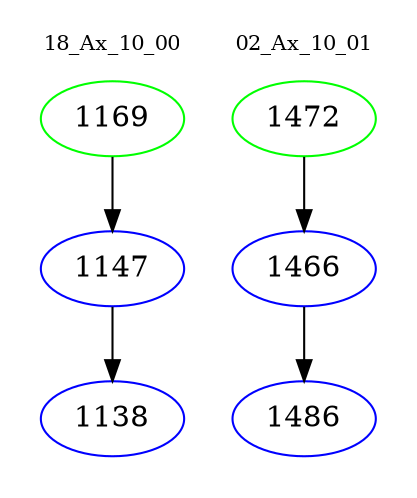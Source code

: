 digraph{
subgraph cluster_0 {
color = white
label = "18_Ax_10_00";
fontsize=10;
T0_1169 [label="1169", color="green"]
T0_1169 -> T0_1147 [color="black"]
T0_1147 [label="1147", color="blue"]
T0_1147 -> T0_1138 [color="black"]
T0_1138 [label="1138", color="blue"]
}
subgraph cluster_1 {
color = white
label = "02_Ax_10_01";
fontsize=10;
T1_1472 [label="1472", color="green"]
T1_1472 -> T1_1466 [color="black"]
T1_1466 [label="1466", color="blue"]
T1_1466 -> T1_1486 [color="black"]
T1_1486 [label="1486", color="blue"]
}
}
